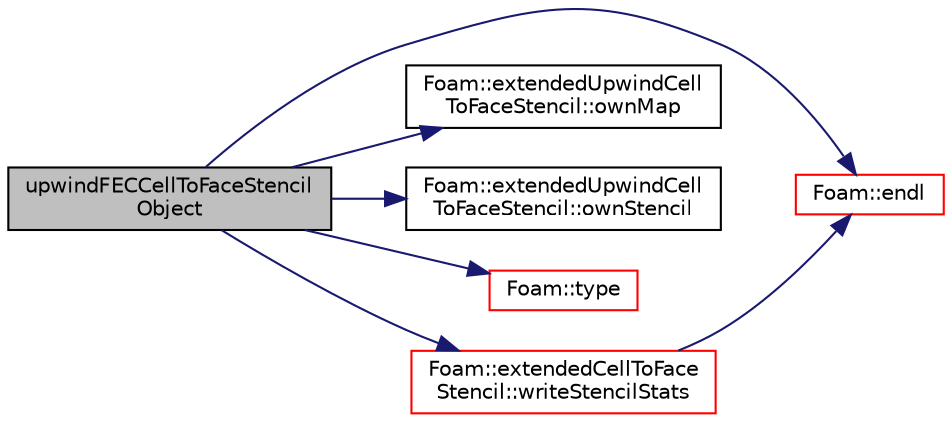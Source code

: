 digraph "upwindFECCellToFaceStencilObject"
{
  bgcolor="transparent";
  edge [fontname="Helvetica",fontsize="10",labelfontname="Helvetica",labelfontsize="10"];
  node [fontname="Helvetica",fontsize="10",shape=record];
  rankdir="LR";
  Node1 [label="upwindFECCellToFaceStencil\lObject",height=0.2,width=0.4,color="black", fillcolor="grey75", style="filled", fontcolor="black"];
  Node1 -> Node2 [color="midnightblue",fontsize="10",style="solid",fontname="Helvetica"];
  Node2 [label="Foam::endl",height=0.2,width=0.4,color="red",URL="$a10936.html#a2db8fe02a0d3909e9351bb4275b23ce4",tooltip="Add newline and flush stream. "];
  Node1 -> Node3 [color="midnightblue",fontsize="10",style="solid",fontname="Helvetica"];
  Node3 [label="Foam::extendedUpwindCell\lToFaceStencil::ownMap",height=0.2,width=0.4,color="black",URL="$a00716.html#a36d8d549705942b338adae696e1caaa9",tooltip="Return reference to the parallel distribution map. "];
  Node1 -> Node4 [color="midnightblue",fontsize="10",style="solid",fontname="Helvetica"];
  Node4 [label="Foam::extendedUpwindCell\lToFaceStencil::ownStencil",height=0.2,width=0.4,color="black",URL="$a00716.html#a4fc7899c7f29f08d5c84e35acf77971d",tooltip="Return reference to the stencil. "];
  Node1 -> Node5 [color="midnightblue",fontsize="10",style="solid",fontname="Helvetica"];
  Node5 [label="Foam::type",height=0.2,width=0.4,color="red",URL="$a10936.html#aec48583af672626378f501eb9fc32cd1",tooltip="Return the file type: DIRECTORY or FILE. "];
  Node1 -> Node6 [color="midnightblue",fontsize="10",style="solid",fontname="Helvetica"];
  Node6 [label="Foam::extendedCellToFace\lStencil::writeStencilStats",height=0.2,width=0.4,color="red",URL="$a00707.html#a806d1632a9bcbd268b64e4bf3b6e3c7d",tooltip="Write some statistics about stencil. "];
  Node6 -> Node2 [color="midnightblue",fontsize="10",style="solid",fontname="Helvetica"];
}
